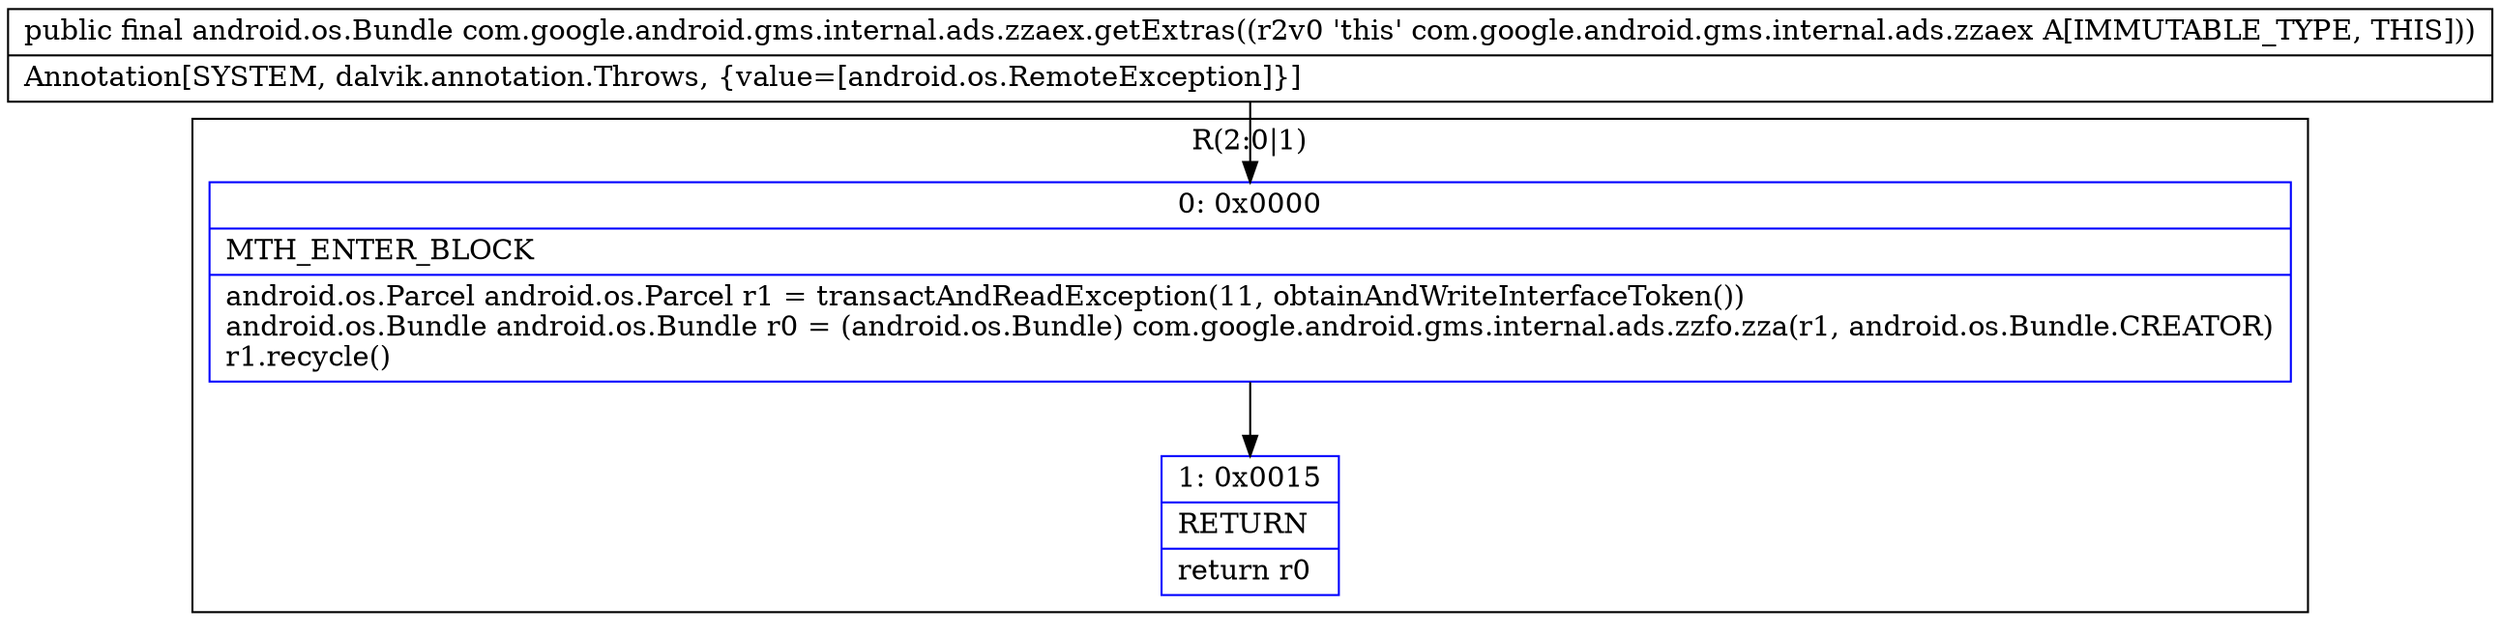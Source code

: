digraph "CFG forcom.google.android.gms.internal.ads.zzaex.getExtras()Landroid\/os\/Bundle;" {
subgraph cluster_Region_574058507 {
label = "R(2:0|1)";
node [shape=record,color=blue];
Node_0 [shape=record,label="{0\:\ 0x0000|MTH_ENTER_BLOCK\l|android.os.Parcel android.os.Parcel r1 = transactAndReadException(11, obtainAndWriteInterfaceToken())\landroid.os.Bundle android.os.Bundle r0 = (android.os.Bundle) com.google.android.gms.internal.ads.zzfo.zza(r1, android.os.Bundle.CREATOR)\lr1.recycle()\l}"];
Node_1 [shape=record,label="{1\:\ 0x0015|RETURN\l|return r0\l}"];
}
MethodNode[shape=record,label="{public final android.os.Bundle com.google.android.gms.internal.ads.zzaex.getExtras((r2v0 'this' com.google.android.gms.internal.ads.zzaex A[IMMUTABLE_TYPE, THIS]))  | Annotation[SYSTEM, dalvik.annotation.Throws, \{value=[android.os.RemoteException]\}]\l}"];
MethodNode -> Node_0;
Node_0 -> Node_1;
}

